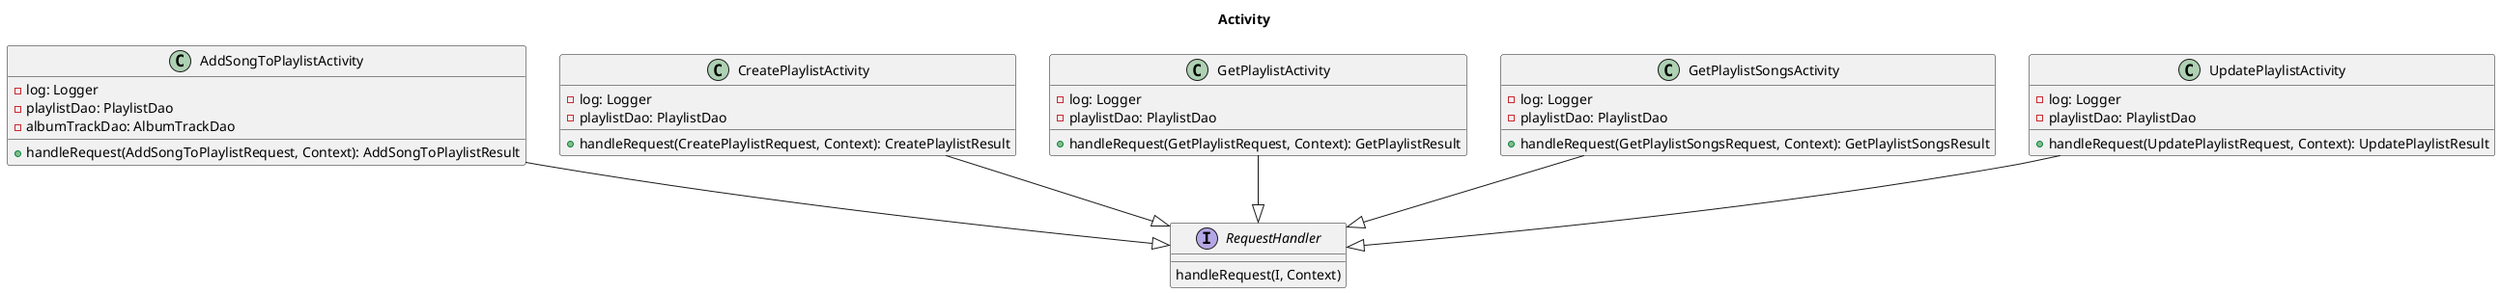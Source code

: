 @startuml
title Activity

interface RequestHandler {
    handleRequest(I, Context)
}
class AddSongToPlaylistActivity {
    -log: Logger
    -playlistDao: PlaylistDao
    -albumTrackDao: AlbumTrackDao
    +handleRequest(AddSongToPlaylistRequest, Context): AddSongToPlaylistResult
}

class CreatePlaylistActivity {
    -log: Logger
    -playlistDao: PlaylistDao
    +handleRequest(CreatePlaylistRequest, Context): CreatePlaylistResult
}

class GetPlaylistActivity {
    -log: Logger
    -playlistDao: PlaylistDao
    +handleRequest(GetPlaylistRequest, Context): GetPlaylistResult
}

class GetPlaylistSongsActivity {
    -log: Logger
    -playlistDao: PlaylistDao
    +handleRequest(GetPlaylistSongsRequest, Context): GetPlaylistSongsResult
}

class UpdatePlaylistActivity {
    -log: Logger
    -playlistDao: PlaylistDao
    +handleRequest(UpdatePlaylistRequest, Context): UpdatePlaylistResult
}

UpdatePlaylistActivity --|> RequestHandler
GetPlaylistActivity --|> RequestHandler
GetPlaylistSongsActivity --|> RequestHandler
CreatePlaylistActivity --|> RequestHandler
AddSongToPlaylistActivity --|> RequestHandler

newpage

class AlbumTrackDao {
    -dynamoDbMapper: DynamoDBMapper
}

class PlaylistDao {
    -dynamoDbMapper: DynamoDBMapper
    +getPlaylist(String): Playlist
}

newpage

class AlbumTrackNotFoundException

class InvalidAttributeException

class InvalidAttributeValueException

class InvalidAttributeChangeException

class PlaylistNotFoundException

InvalidAttributeException <|-- InvalidAttributeChangeException
InvalidAttributeException <|-- InvalidAttributeValueException

newpage

class AlbumTrack {
    - @DynamoDBHashKey asin:String
    - @DynamoDBRangeKey trackNumber: Integer
    -albumName: String
    -songTitle: String

}

class Playlist {
    - @DynamoDBHashKey id:String
    -songCount: Integer
    -name: String
    -customerId: String
    -tags: Set<String>
    -songList: List<AlbumTrack>
    +getId(): String
    +setId():
    +getSongList(): List<AlbumTrack>
    +setSongList()
}

AlbumTrack --o Playlist
AddSongToPlaylistActivity o-- AlbumTrackDao
CreatePlaylistActivity o-- PlaylistDao
AddSongToPlaylistActivity o-- PlaylistDao
GetPlaylistActivity o-- PlaylistDao
GetPlaylistSongsActivity o-- PlaylistDao
UpdatePlaylistActivity o-- PlaylistDao


@enduml